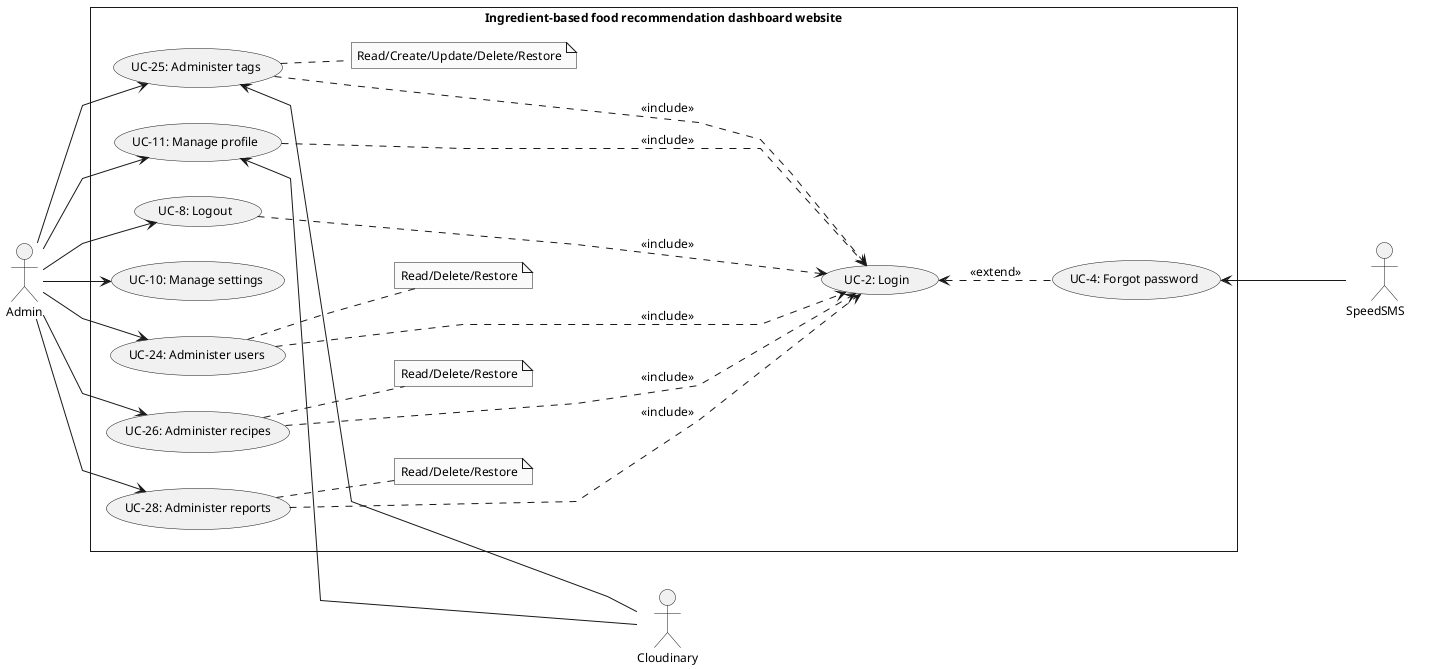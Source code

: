 @startuml AdminUsecase
skinparam style strictuml
skinparam monochrome true
skinparam linetype polyline
skinparam defaultFontSize 12
left to right direction
actor "Admin" as admin
actor "Cloudinary" as cl
actor "SpeedSMS      " as sms
rectangle Ingredient-based<U+0020>food<U+0020>recommendation<U+0020>dashboard<U+0020>website {
    usecase "UC-2: Login" as ucLogin
    usecase "UC-4: Forgot password" as ucForgotPassword
    usecase "UC-8: Logout" as ucLogout
    usecase "UC-10: Manage settings" as ucManageSetting
    usecase "UC-11: Manage profile" as ucManageProfile

    usecase "UC-24: Administer users" as ucAdmUser
    usecase "UC-25: Administer tags" as ucAdmTags
    usecase "UC-26: Administer recipes" as ucAdmRecipe
    usecase "UC-28: Administer reports" as ucAdmReport

    note "Read/Delete/Restore" as noteAdmUser
    note "Read/Delete/Restore" as noteAdmRecipe
    note "Read/Create/Update/Delete/Restore" as noteAdmTag
    note "Read/Delete/Restore" as noteAdmReport

    admin --> ucAdmUser
        ucAdmUser .. noteAdmUser
    admin --> ucAdmRecipe
        ucAdmRecipe .. noteAdmRecipe
    admin --> ucAdmReport
        ucAdmReport .. noteAdmReport
    admin --> ucAdmTags
        ucAdmTags .. noteAdmTag
    admin --> ucManageProfile
    admin --> ucManageSetting
    admin --> ucLogout

    ucLogout .....> ucLogin : <<include>>
    ucAdmUser .....> ucLogin : <<include>>
    ucAdmRecipe .....> ucLogin : <<include>>
    ucAdmTags .....> ucLogin : <<include>>
    ucManageProfile .....> ucLogin : <<include>>
    ucAdmReport .....> ucLogin : <<include>>

    ucLogin <.. ucForgotPassword : <<extend>>

    cl --up-> ucManageProfile
    cl --up-> ucAdmTags
    sms --up-> ucForgotPassword
    
}

@enduml
